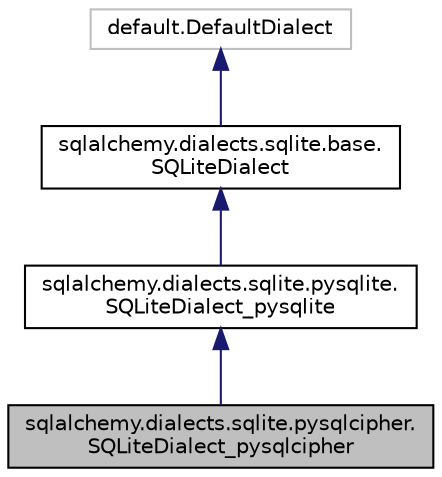 digraph "sqlalchemy.dialects.sqlite.pysqlcipher.SQLiteDialect_pysqlcipher"
{
 // LATEX_PDF_SIZE
  edge [fontname="Helvetica",fontsize="10",labelfontname="Helvetica",labelfontsize="10"];
  node [fontname="Helvetica",fontsize="10",shape=record];
  Node1 [label="sqlalchemy.dialects.sqlite.pysqlcipher.\lSQLiteDialect_pysqlcipher",height=0.2,width=0.4,color="black", fillcolor="grey75", style="filled", fontcolor="black",tooltip=" "];
  Node2 -> Node1 [dir="back",color="midnightblue",fontsize="10",style="solid",fontname="Helvetica"];
  Node2 [label="sqlalchemy.dialects.sqlite.pysqlite.\lSQLiteDialect_pysqlite",height=0.2,width=0.4,color="black", fillcolor="white", style="filled",URL="$classsqlalchemy_1_1dialects_1_1sqlite_1_1pysqlite_1_1SQLiteDialect__pysqlite.html",tooltip=" "];
  Node3 -> Node2 [dir="back",color="midnightblue",fontsize="10",style="solid",fontname="Helvetica"];
  Node3 [label="sqlalchemy.dialects.sqlite.base.\lSQLiteDialect",height=0.2,width=0.4,color="black", fillcolor="white", style="filled",URL="$classsqlalchemy_1_1dialects_1_1sqlite_1_1base_1_1SQLiteDialect.html",tooltip=" "];
  Node4 -> Node3 [dir="back",color="midnightblue",fontsize="10",style="solid",fontname="Helvetica"];
  Node4 [label="default.DefaultDialect",height=0.2,width=0.4,color="grey75", fillcolor="white", style="filled",tooltip=" "];
}

